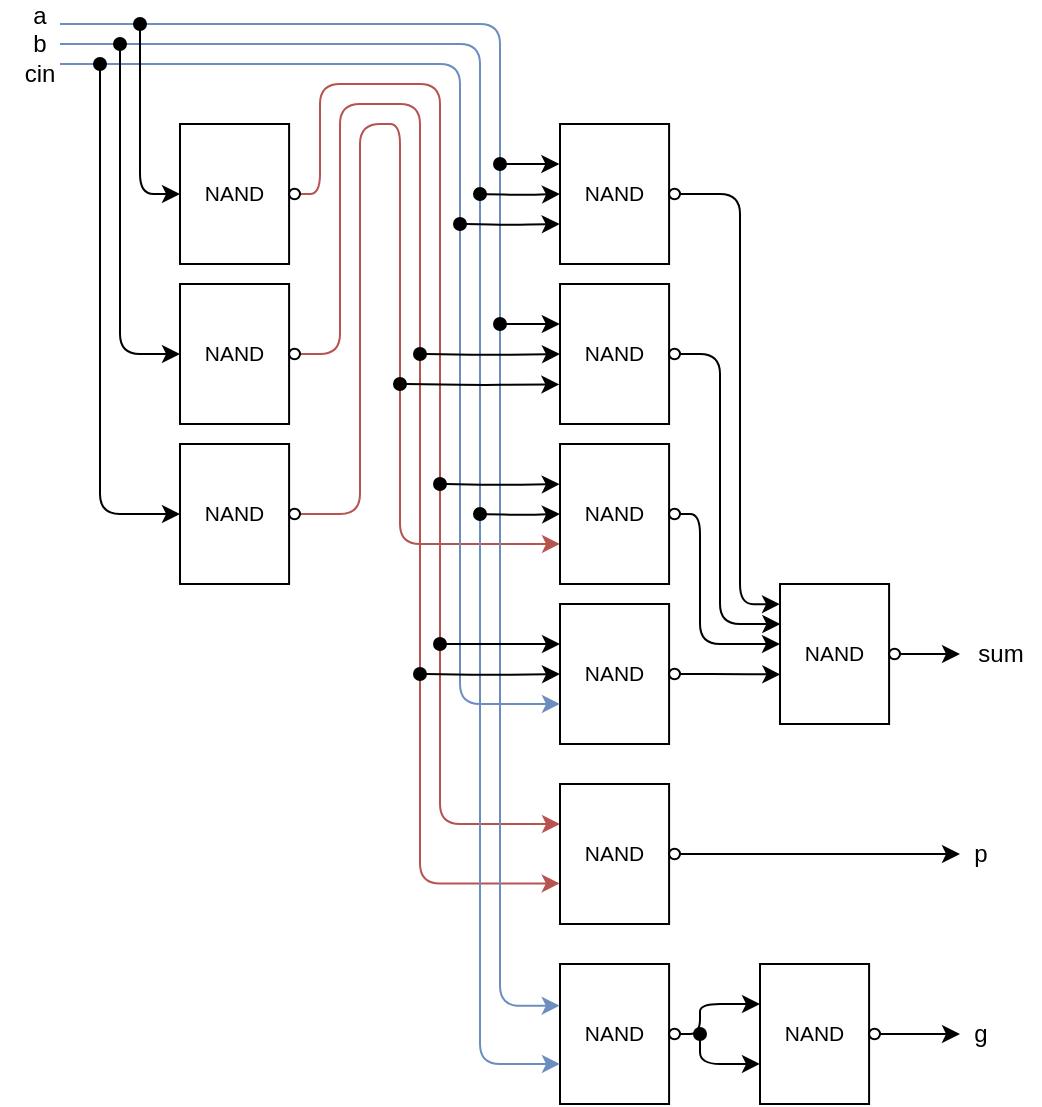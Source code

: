 <mxfile version="13.7.7" type="device"><diagram id="5ktxLKacNTHhBMOVDGdB" name="Page-1"><mxGraphModel dx="332" dy="213" grid="1" gridSize="10" guides="1" tooltips="1" connect="1" arrows="1" fold="1" page="1" pageScale="1" pageWidth="827" pageHeight="1169" math="0" shadow="0"><root><mxCell id="0"/><mxCell id="1" parent="0"/><mxCell id="F-NpqSVV0K4FyEUu20fD-5" style="edgeStyle=orthogonalEdgeStyle;rounded=1;orthogonalLoop=1;jettySize=auto;html=1;fillColor=#f8cecc;strokeColor=#b85450;entryX=0;entryY=0.286;entryDx=0;entryDy=0;entryPerimeter=0;" edge="1" parent="1" source="F-NpqSVV0K4FyEUu20fD-1" target="F-NpqSVV0K4FyEUu20fD-12"><mxGeometry relative="1" as="geometry"><mxPoint x="280" y="330" as="targetPoint"/><Array as="points"><mxPoint x="220" y="375"/><mxPoint x="220" y="320"/><mxPoint x="280" y="320"/><mxPoint x="280" y="690"/></Array></mxGeometry></mxCell><mxCell id="F-NpqSVV0K4FyEUu20fD-1" value="" style="verticalLabelPosition=bottom;shadow=0;dashed=0;align=center;html=1;verticalAlign=top;shape=mxgraph.electrical.iec_logic_gates.nand;" vertex="1" parent="1"><mxGeometry x="150" y="340" width="60" height="70" as="geometry"/></mxCell><mxCell id="F-NpqSVV0K4FyEUu20fD-6" style="edgeStyle=orthogonalEdgeStyle;rounded=1;orthogonalLoop=1;jettySize=auto;html=1;fillColor=#f8cecc;strokeColor=#b85450;entryX=-0.002;entryY=0.71;entryDx=0;entryDy=0;entryPerimeter=0;" edge="1" parent="1" source="F-NpqSVV0K4FyEUu20fD-2" target="F-NpqSVV0K4FyEUu20fD-12"><mxGeometry relative="1" as="geometry"><mxPoint x="270" y="330" as="targetPoint"/><Array as="points"><mxPoint x="230" y="455"/><mxPoint x="230" y="330"/><mxPoint x="270" y="330"/><mxPoint x="270" y="720"/></Array></mxGeometry></mxCell><mxCell id="F-NpqSVV0K4FyEUu20fD-2" value="" style="verticalLabelPosition=bottom;shadow=0;dashed=0;align=center;html=1;verticalAlign=top;shape=mxgraph.electrical.iec_logic_gates.nand;" vertex="1" parent="1"><mxGeometry x="150" y="420" width="60" height="70" as="geometry"/></mxCell><mxCell id="F-NpqSVV0K4FyEUu20fD-7" style="edgeStyle=orthogonalEdgeStyle;rounded=1;orthogonalLoop=1;jettySize=auto;html=1;fillColor=#f8cecc;strokeColor=#b85450;entryX=0;entryY=0.714;entryDx=0;entryDy=0;entryPerimeter=0;" edge="1" parent="1" source="F-NpqSVV0K4FyEUu20fD-3" target="F-NpqSVV0K4FyEUu20fD-10"><mxGeometry relative="1" as="geometry"><mxPoint x="260" y="330" as="targetPoint"/><Array as="points"><mxPoint x="240" y="535"/><mxPoint x="240" y="340"/><mxPoint x="260" y="340"/><mxPoint x="260" y="550"/></Array></mxGeometry></mxCell><mxCell id="F-NpqSVV0K4FyEUu20fD-3" value="" style="verticalLabelPosition=bottom;shadow=0;dashed=0;align=center;html=1;verticalAlign=top;shape=mxgraph.electrical.iec_logic_gates.nand;" vertex="1" parent="1"><mxGeometry x="150" y="500" width="60" height="70" as="geometry"/></mxCell><mxCell id="F-NpqSVV0K4FyEUu20fD-13" style="edgeStyle=orthogonalEdgeStyle;rounded=1;orthogonalLoop=1;jettySize=auto;html=1;entryX=0;entryY=0.144;entryDx=0;entryDy=0;entryPerimeter=0;" edge="1" parent="1" source="F-NpqSVV0K4FyEUu20fD-8" target="F-NpqSVV0K4FyEUu20fD-53"><mxGeometry relative="1" as="geometry"><mxPoint x="450" y="580" as="targetPoint"/><Array as="points"><mxPoint x="430" y="375"/><mxPoint x="430" y="580"/></Array></mxGeometry></mxCell><mxCell id="F-NpqSVV0K4FyEUu20fD-8" value="" style="verticalLabelPosition=bottom;shadow=0;dashed=0;align=center;html=1;verticalAlign=top;shape=mxgraph.electrical.iec_logic_gates.nand;" vertex="1" parent="1"><mxGeometry x="340" y="340" width="60" height="70" as="geometry"/></mxCell><mxCell id="F-NpqSVV0K4FyEUu20fD-16" style="edgeStyle=orthogonalEdgeStyle;rounded=1;orthogonalLoop=1;jettySize=auto;html=1;entryX=0.003;entryY=0.286;entryDx=0;entryDy=0;entryPerimeter=0;" edge="1" parent="1" source="F-NpqSVV0K4FyEUu20fD-9" target="F-NpqSVV0K4FyEUu20fD-53"><mxGeometry relative="1" as="geometry"><mxPoint x="450" y="590" as="targetPoint"/><Array as="points"><mxPoint x="420" y="455"/><mxPoint x="420" y="590"/></Array></mxGeometry></mxCell><mxCell id="F-NpqSVV0K4FyEUu20fD-9" value="" style="verticalLabelPosition=bottom;shadow=0;dashed=0;align=center;html=1;verticalAlign=top;shape=mxgraph.electrical.iec_logic_gates.nand;" vertex="1" parent="1"><mxGeometry x="340" y="420" width="60" height="70" as="geometry"/></mxCell><mxCell id="F-NpqSVV0K4FyEUu20fD-15" style="edgeStyle=orthogonalEdgeStyle;rounded=1;orthogonalLoop=1;jettySize=auto;html=1;" edge="1" parent="1" source="F-NpqSVV0K4FyEUu20fD-10"><mxGeometry relative="1" as="geometry"><mxPoint x="450" y="600" as="targetPoint"/><Array as="points"><mxPoint x="410" y="535"/><mxPoint x="410" y="600"/></Array></mxGeometry></mxCell><mxCell id="F-NpqSVV0K4FyEUu20fD-10" value="" style="verticalLabelPosition=bottom;shadow=0;dashed=0;align=center;html=1;verticalAlign=top;shape=mxgraph.electrical.iec_logic_gates.nand;" vertex="1" parent="1"><mxGeometry x="340" y="500" width="60" height="70" as="geometry"/></mxCell><mxCell id="F-NpqSVV0K4FyEUu20fD-14" style="edgeStyle=orthogonalEdgeStyle;rounded=1;orthogonalLoop=1;jettySize=auto;html=1;entryX=0.003;entryY=0.646;entryDx=0;entryDy=0;entryPerimeter=0;" edge="1" parent="1" source="F-NpqSVV0K4FyEUu20fD-11" target="F-NpqSVV0K4FyEUu20fD-53"><mxGeometry relative="1" as="geometry"><mxPoint x="450" y="615" as="targetPoint"/></mxGeometry></mxCell><mxCell id="F-NpqSVV0K4FyEUu20fD-11" value="" style="verticalLabelPosition=bottom;shadow=0;dashed=0;align=center;html=1;verticalAlign=top;shape=mxgraph.electrical.iec_logic_gates.nand;" vertex="1" parent="1"><mxGeometry x="340" y="580" width="60" height="70" as="geometry"/></mxCell><mxCell id="F-NpqSVV0K4FyEUu20fD-33" style="edgeStyle=orthogonalEdgeStyle;rounded=1;orthogonalLoop=1;jettySize=auto;html=1;startArrow=none;startFill=0;" edge="1" parent="1" source="F-NpqSVV0K4FyEUu20fD-12"><mxGeometry relative="1" as="geometry"><mxPoint x="540" y="705" as="targetPoint"/></mxGeometry></mxCell><mxCell id="F-NpqSVV0K4FyEUu20fD-12" value="" style="verticalLabelPosition=bottom;shadow=0;dashed=0;align=center;html=1;verticalAlign=top;shape=mxgraph.electrical.iec_logic_gates.nand;" vertex="1" parent="1"><mxGeometry x="340" y="670" width="60" height="70" as="geometry"/></mxCell><mxCell id="F-NpqSVV0K4FyEUu20fD-55" style="edgeStyle=orthogonalEdgeStyle;rounded=1;orthogonalLoop=1;jettySize=auto;html=1;startArrow=none;startFill=0;" edge="1" parent="1" source="F-NpqSVV0K4FyEUu20fD-17"><mxGeometry relative="1" as="geometry"><mxPoint x="540" y="795" as="targetPoint"/></mxGeometry></mxCell><mxCell id="F-NpqSVV0K4FyEUu20fD-17" value="" style="verticalLabelPosition=bottom;shadow=0;dashed=0;align=center;html=1;verticalAlign=top;shape=mxgraph.electrical.iec_logic_gates.nand;" vertex="1" parent="1"><mxGeometry x="440" y="760" width="60" height="70" as="geometry"/></mxCell><mxCell id="F-NpqSVV0K4FyEUu20fD-29" style="edgeStyle=orthogonalEdgeStyle;rounded=1;orthogonalLoop=1;jettySize=auto;html=1;entryX=0;entryY=0.286;entryDx=0;entryDy=0;entryPerimeter=0;startArrow=none;startFill=0;" edge="1" parent="1" source="F-NpqSVV0K4FyEUu20fD-18" target="F-NpqSVV0K4FyEUu20fD-17"><mxGeometry relative="1" as="geometry"><Array as="points"><mxPoint x="410" y="795"/><mxPoint x="410" y="780"/></Array></mxGeometry></mxCell><mxCell id="F-NpqSVV0K4FyEUu20fD-30" style="edgeStyle=orthogonalEdgeStyle;rounded=1;orthogonalLoop=1;jettySize=auto;html=1;startArrow=oval;startFill=1;entryX=0;entryY=0.714;entryDx=0;entryDy=0;entryPerimeter=0;" edge="1" parent="1" target="F-NpqSVV0K4FyEUu20fD-17"><mxGeometry relative="1" as="geometry"><mxPoint x="410" y="795" as="sourcePoint"/><mxPoint x="420" y="810" as="targetPoint"/><Array as="points"><mxPoint x="410" y="795"/><mxPoint x="410" y="810"/></Array></mxGeometry></mxCell><mxCell id="F-NpqSVV0K4FyEUu20fD-18" value="" style="verticalLabelPosition=bottom;shadow=0;dashed=0;align=center;html=1;verticalAlign=top;shape=mxgraph.electrical.iec_logic_gates.nand;" vertex="1" parent="1"><mxGeometry x="340" y="760" width="60" height="70" as="geometry"/></mxCell><mxCell id="F-NpqSVV0K4FyEUu20fD-26" value="" style="endArrow=classic;html=1;edgeStyle=orthogonalEdgeStyle;fillColor=#dae8fc;strokeColor=#6c8ebf;entryX=-0.002;entryY=0.298;entryDx=0;entryDy=0;entryPerimeter=0;" edge="1" parent="1" target="F-NpqSVV0K4FyEUu20fD-18"><mxGeometry width="50" height="50" relative="1" as="geometry"><mxPoint x="90" y="290" as="sourcePoint"/><mxPoint x="310" y="780.571" as="targetPoint"/><Array as="points"><mxPoint x="90" y="290"/><mxPoint x="310" y="290"/><mxPoint x="310" y="781"/></Array></mxGeometry></mxCell><mxCell id="F-NpqSVV0K4FyEUu20fD-27" value="" style="endArrow=classic;html=1;edgeStyle=orthogonalEdgeStyle;fillColor=#dae8fc;strokeColor=#6c8ebf;entryX=0;entryY=0.714;entryDx=0;entryDy=0;entryPerimeter=0;" edge="1" parent="1" target="F-NpqSVV0K4FyEUu20fD-18"><mxGeometry width="50" height="50" relative="1" as="geometry"><mxPoint x="90" y="300" as="sourcePoint"/><mxPoint x="300" y="630" as="targetPoint"/><Array as="points"><mxPoint x="90" y="300"/><mxPoint x="300" y="300"/><mxPoint x="300" y="810"/></Array></mxGeometry></mxCell><mxCell id="F-NpqSVV0K4FyEUu20fD-28" value="" style="endArrow=classic;html=1;edgeStyle=orthogonalEdgeStyle;fillColor=#dae8fc;strokeColor=#6c8ebf;entryX=0;entryY=0.714;entryDx=0;entryDy=0;entryPerimeter=0;" edge="1" parent="1" target="F-NpqSVV0K4FyEUu20fD-11"><mxGeometry width="50" height="50" relative="1" as="geometry"><mxPoint x="90" y="310" as="sourcePoint"/><mxPoint x="290" y="620" as="targetPoint"/><Array as="points"><mxPoint x="290" y="310"/><mxPoint x="290" y="630"/></Array></mxGeometry></mxCell><mxCell id="F-NpqSVV0K4FyEUu20fD-34" value="p" style="text;html=1;align=center;verticalAlign=middle;resizable=0;points=[];autosize=1;" vertex="1" parent="1"><mxGeometry x="540" y="695" width="20" height="20" as="geometry"/></mxCell><mxCell id="F-NpqSVV0K4FyEUu20fD-37" style="edgeStyle=orthogonalEdgeStyle;rounded=1;orthogonalLoop=1;jettySize=auto;html=1;startArrow=oval;startFill=1;" edge="1" parent="1"><mxGeometry relative="1" as="geometry"><mxPoint x="340" y="600" as="targetPoint"/><mxPoint x="280" y="600" as="sourcePoint"/></mxGeometry></mxCell><mxCell id="F-NpqSVV0K4FyEUu20fD-35" style="edgeStyle=orthogonalEdgeStyle;rounded=1;orthogonalLoop=1;jettySize=auto;html=1;startArrow=oval;startFill=1;" edge="1" parent="1" target="F-NpqSVV0K4FyEUu20fD-11"><mxGeometry relative="1" as="geometry"><mxPoint x="270" y="615" as="sourcePoint"/></mxGeometry></mxCell><mxCell id="F-NpqSVV0K4FyEUu20fD-43" style="edgeStyle=orthogonalEdgeStyle;rounded=1;orthogonalLoop=1;jettySize=auto;html=1;startArrow=oval;startFill=1;entryX=-0.002;entryY=0.287;entryDx=0;entryDy=0;entryPerimeter=0;" edge="1" parent="1" target="F-NpqSVV0K4FyEUu20fD-10"><mxGeometry relative="1" as="geometry"><mxPoint x="320" y="520" as="targetPoint"/><mxPoint x="280" y="520" as="sourcePoint"/></mxGeometry></mxCell><mxCell id="F-NpqSVV0K4FyEUu20fD-40" style="edgeStyle=orthogonalEdgeStyle;rounded=1;orthogonalLoop=1;jettySize=auto;html=1;startArrow=oval;startFill=1;" edge="1" parent="1" target="F-NpqSVV0K4FyEUu20fD-10"><mxGeometry relative="1" as="geometry"><mxPoint x="300" y="535" as="sourcePoint"/></mxGeometry></mxCell><mxCell id="F-NpqSVV0K4FyEUu20fD-45" style="edgeStyle=orthogonalEdgeStyle;rounded=1;orthogonalLoop=1;jettySize=auto;html=1;startArrow=oval;startFill=1;entryX=-0.005;entryY=0.717;entryDx=0;entryDy=0;entryPerimeter=0;" edge="1" parent="1" target="F-NpqSVV0K4FyEUu20fD-9"><mxGeometry relative="1" as="geometry"><mxPoint x="330" y="470" as="targetPoint"/><mxPoint x="260" y="470" as="sourcePoint"/></mxGeometry></mxCell><mxCell id="F-NpqSVV0K4FyEUu20fD-49" style="edgeStyle=orthogonalEdgeStyle;rounded=1;orthogonalLoop=1;jettySize=auto;html=1;startArrow=oval;startFill=1;entryX=-0.002;entryY=0.281;entryDx=0;entryDy=0;entryPerimeter=0;" edge="1" parent="1" target="F-NpqSVV0K4FyEUu20fD-9"><mxGeometry relative="1" as="geometry"><mxPoint x="330" y="440" as="targetPoint"/><mxPoint x="310" y="440" as="sourcePoint"/></mxGeometry></mxCell><mxCell id="F-NpqSVV0K4FyEUu20fD-51" style="edgeStyle=orthogonalEdgeStyle;rounded=1;orthogonalLoop=1;jettySize=auto;html=1;startArrow=oval;startFill=1;entryX=-0.002;entryY=0.714;entryDx=0;entryDy=0;entryPerimeter=0;" edge="1" parent="1" target="F-NpqSVV0K4FyEUu20fD-8"><mxGeometry relative="1" as="geometry"><mxPoint x="330" y="390" as="targetPoint"/><mxPoint x="290" y="390" as="sourcePoint"/></mxGeometry></mxCell><mxCell id="F-NpqSVV0K4FyEUu20fD-52" style="edgeStyle=orthogonalEdgeStyle;rounded=1;orthogonalLoop=1;jettySize=auto;html=1;startArrow=oval;startFill=1;entryX=-0.005;entryY=0.284;entryDx=0;entryDy=0;entryPerimeter=0;" edge="1" parent="1" target="F-NpqSVV0K4FyEUu20fD-8"><mxGeometry relative="1" as="geometry"><mxPoint x="330" y="360" as="targetPoint"/><mxPoint x="310" y="360" as="sourcePoint"/></mxGeometry></mxCell><mxCell id="F-NpqSVV0K4FyEUu20fD-50" style="edgeStyle=orthogonalEdgeStyle;rounded=1;orthogonalLoop=1;jettySize=auto;html=1;startArrow=oval;startFill=1;" edge="1" parent="1" target="F-NpqSVV0K4FyEUu20fD-8"><mxGeometry relative="1" as="geometry"><mxPoint x="300" y="375" as="sourcePoint"/></mxGeometry></mxCell><mxCell id="F-NpqSVV0K4FyEUu20fD-44" style="edgeStyle=orthogonalEdgeStyle;rounded=1;orthogonalLoop=1;jettySize=auto;html=1;startArrow=oval;startFill=1;" edge="1" parent="1" target="F-NpqSVV0K4FyEUu20fD-9"><mxGeometry relative="1" as="geometry"><mxPoint x="270" y="455" as="sourcePoint"/></mxGeometry></mxCell><mxCell id="F-NpqSVV0K4FyEUu20fD-54" style="edgeStyle=orthogonalEdgeStyle;rounded=1;orthogonalLoop=1;jettySize=auto;html=1;startArrow=none;startFill=0;" edge="1" parent="1" source="F-NpqSVV0K4FyEUu20fD-53"><mxGeometry relative="1" as="geometry"><mxPoint x="540" y="605" as="targetPoint"/></mxGeometry></mxCell><mxCell id="F-NpqSVV0K4FyEUu20fD-53" value="" style="verticalLabelPosition=bottom;shadow=0;dashed=0;align=center;html=1;verticalAlign=top;shape=mxgraph.electrical.iec_logic_gates.nand;" vertex="1" parent="1"><mxGeometry x="450" y="570" width="60" height="70" as="geometry"/></mxCell><mxCell id="F-NpqSVV0K4FyEUu20fD-56" value="g" style="text;html=1;align=center;verticalAlign=middle;resizable=0;points=[];autosize=1;" vertex="1" parent="1"><mxGeometry x="540" y="785" width="20" height="20" as="geometry"/></mxCell><mxCell id="F-NpqSVV0K4FyEUu20fD-57" value="sum" style="text;html=1;align=center;verticalAlign=middle;resizable=0;points=[];autosize=1;" vertex="1" parent="1"><mxGeometry x="540" y="595" width="40" height="20" as="geometry"/></mxCell><mxCell id="F-NpqSVV0K4FyEUu20fD-21" style="edgeStyle=orthogonalEdgeStyle;rounded=1;orthogonalLoop=1;jettySize=auto;html=1;startArrow=oval;startFill=1;" edge="1" parent="1" target="F-NpqSVV0K4FyEUu20fD-1"><mxGeometry relative="1" as="geometry"><mxPoint x="130" y="290" as="sourcePoint"/><Array as="points"><mxPoint x="130" y="375"/></Array></mxGeometry></mxCell><mxCell id="F-NpqSVV0K4FyEUu20fD-22" style="edgeStyle=orthogonalEdgeStyle;rounded=1;orthogonalLoop=1;jettySize=auto;html=1;startArrow=oval;startFill=1;" edge="1" parent="1" target="F-NpqSVV0K4FyEUu20fD-2"><mxGeometry relative="1" as="geometry"><mxPoint x="120" y="300" as="sourcePoint"/><Array as="points"><mxPoint x="120" y="455"/></Array></mxGeometry></mxCell><mxCell id="F-NpqSVV0K4FyEUu20fD-23" style="edgeStyle=orthogonalEdgeStyle;rounded=1;orthogonalLoop=1;jettySize=auto;html=1;startArrow=oval;startFill=1;" edge="1" parent="1" target="F-NpqSVV0K4FyEUu20fD-3"><mxGeometry relative="1" as="geometry"><mxPoint x="110" y="310" as="sourcePoint"/><Array as="points"><mxPoint x="110" y="535"/></Array></mxGeometry></mxCell><mxCell id="F-NpqSVV0K4FyEUu20fD-60" value="a&lt;br&gt;b&lt;br&gt;cin" style="text;html=1;strokeColor=none;fillColor=none;align=center;verticalAlign=middle;whiteSpace=wrap;rounded=0;" vertex="1" parent="1"><mxGeometry x="60" y="290" width="40" height="20" as="geometry"/></mxCell></root></mxGraphModel></diagram></mxfile>